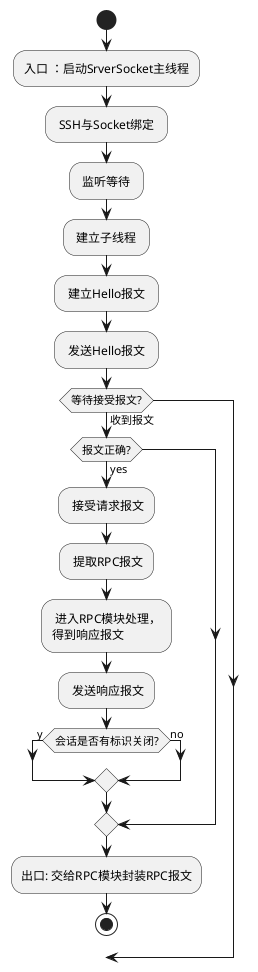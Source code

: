 @startuml
start

:入口 ：启动SrverSocket主线程;
: SSH与Socket绑定 ;
: 监听等待 ;
: 建立子线程 ;
: 建立Hello报文 ;
: 发送Hello报文 ;
if (等待接受报文?) then (收到报文)
    if (报文正确?) then (yes)
        : 接受请求报文;
        : 提取RPC报文;
        : 进入RPC模块处理，\n得到响应报文;
        : 发送响应报文;
        if (会话是否有标识关闭?) then (y)
        else (no)
    endif
endif

:出口: 交给RPC模块封装RPC报文;
stop
@enduml
